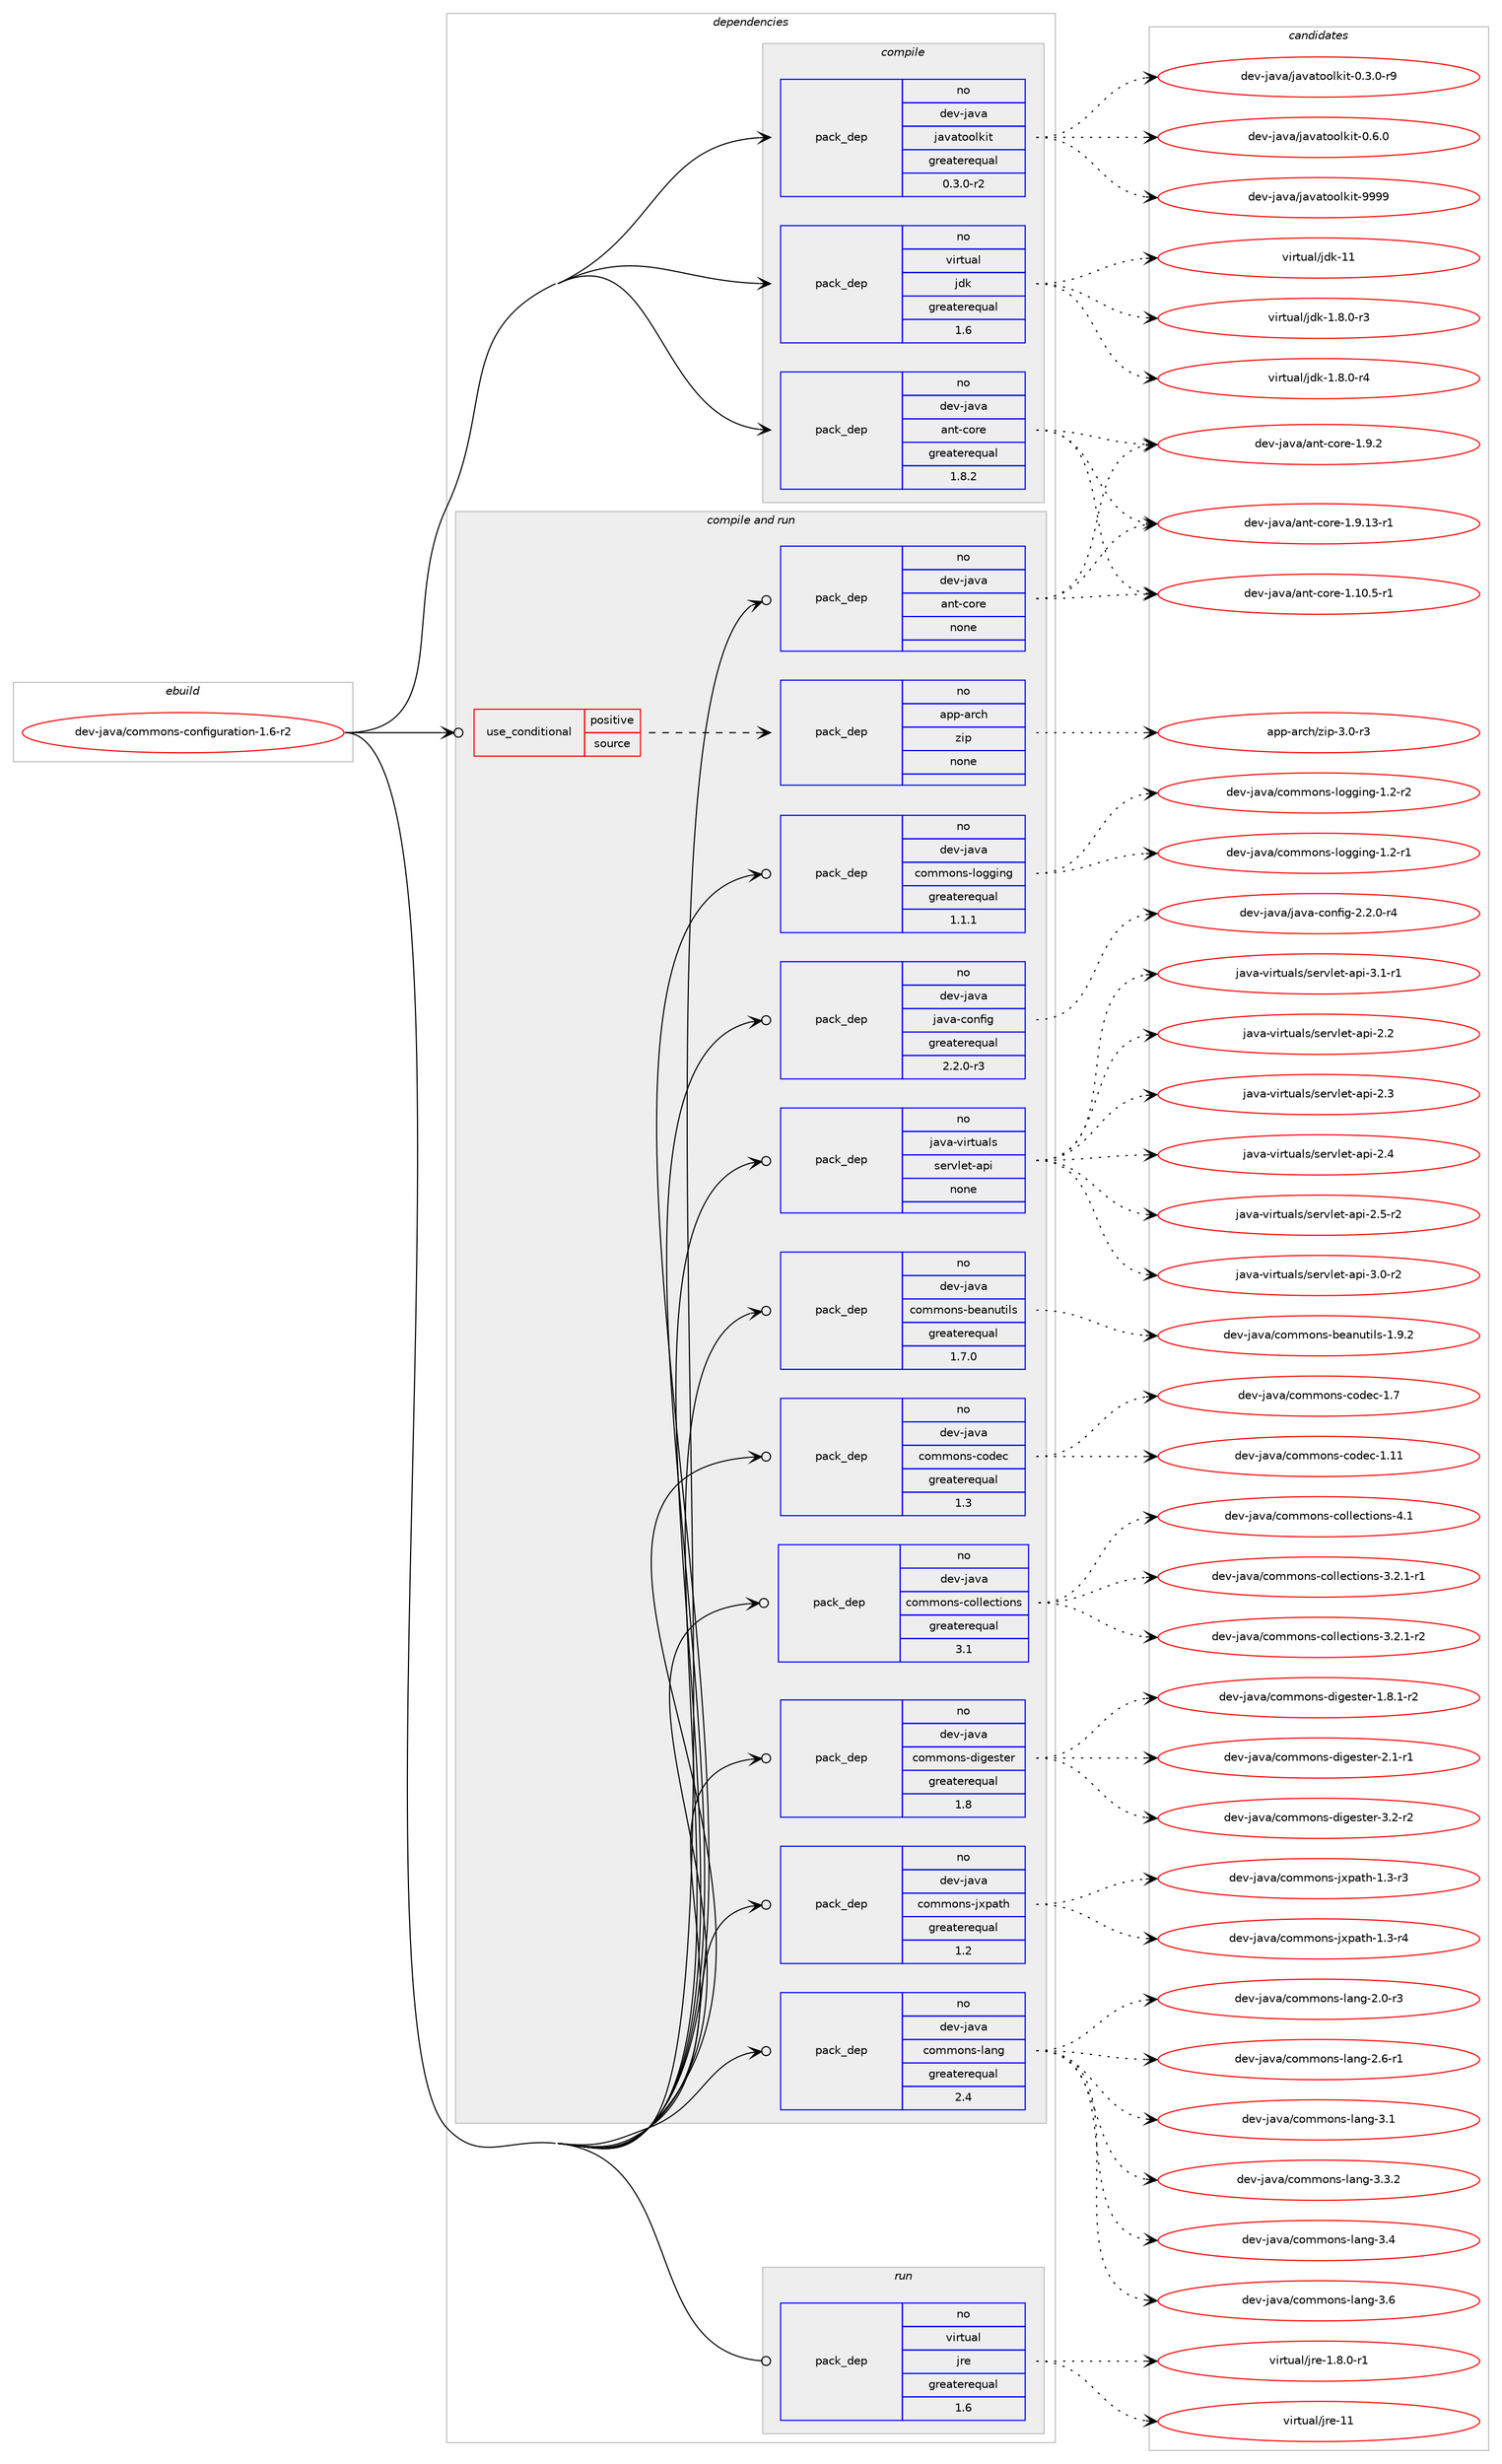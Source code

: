 digraph prolog {

# *************
# Graph options
# *************

newrank=true;
concentrate=true;
compound=true;
graph [rankdir=LR,fontname=Helvetica,fontsize=10,ranksep=1.5];#, ranksep=2.5, nodesep=0.2];
edge  [arrowhead=vee];
node  [fontname=Helvetica,fontsize=10];

# **********
# The ebuild
# **********

subgraph cluster_leftcol {
color=gray;
rank=same;
label=<<i>ebuild</i>>;
id [label="dev-java/commons-configuration-1.6-r2", color=red, width=4, href="../dev-java/commons-configuration-1.6-r2.svg"];
}

# ****************
# The dependencies
# ****************

subgraph cluster_midcol {
color=gray;
label=<<i>dependencies</i>>;
subgraph cluster_compile {
fillcolor="#eeeeee";
style=filled;
label=<<i>compile</i>>;
subgraph pack966781 {
dependency1351733 [label=<<TABLE BORDER="0" CELLBORDER="1" CELLSPACING="0" CELLPADDING="4" WIDTH="220"><TR><TD ROWSPAN="6" CELLPADDING="30">pack_dep</TD></TR><TR><TD WIDTH="110">no</TD></TR><TR><TD>dev-java</TD></TR><TR><TD>ant-core</TD></TR><TR><TD>greaterequal</TD></TR><TR><TD>1.8.2</TD></TR></TABLE>>, shape=none, color=blue];
}
id:e -> dependency1351733:w [weight=20,style="solid",arrowhead="vee"];
subgraph pack966782 {
dependency1351734 [label=<<TABLE BORDER="0" CELLBORDER="1" CELLSPACING="0" CELLPADDING="4" WIDTH="220"><TR><TD ROWSPAN="6" CELLPADDING="30">pack_dep</TD></TR><TR><TD WIDTH="110">no</TD></TR><TR><TD>dev-java</TD></TR><TR><TD>javatoolkit</TD></TR><TR><TD>greaterequal</TD></TR><TR><TD>0.3.0-r2</TD></TR></TABLE>>, shape=none, color=blue];
}
id:e -> dependency1351734:w [weight=20,style="solid",arrowhead="vee"];
subgraph pack966783 {
dependency1351735 [label=<<TABLE BORDER="0" CELLBORDER="1" CELLSPACING="0" CELLPADDING="4" WIDTH="220"><TR><TD ROWSPAN="6" CELLPADDING="30">pack_dep</TD></TR><TR><TD WIDTH="110">no</TD></TR><TR><TD>virtual</TD></TR><TR><TD>jdk</TD></TR><TR><TD>greaterequal</TD></TR><TR><TD>1.6</TD></TR></TABLE>>, shape=none, color=blue];
}
id:e -> dependency1351735:w [weight=20,style="solid",arrowhead="vee"];
}
subgraph cluster_compileandrun {
fillcolor="#eeeeee";
style=filled;
label=<<i>compile and run</i>>;
subgraph cond362524 {
dependency1351736 [label=<<TABLE BORDER="0" CELLBORDER="1" CELLSPACING="0" CELLPADDING="4"><TR><TD ROWSPAN="3" CELLPADDING="10">use_conditional</TD></TR><TR><TD>positive</TD></TR><TR><TD>source</TD></TR></TABLE>>, shape=none, color=red];
subgraph pack966784 {
dependency1351737 [label=<<TABLE BORDER="0" CELLBORDER="1" CELLSPACING="0" CELLPADDING="4" WIDTH="220"><TR><TD ROWSPAN="6" CELLPADDING="30">pack_dep</TD></TR><TR><TD WIDTH="110">no</TD></TR><TR><TD>app-arch</TD></TR><TR><TD>zip</TD></TR><TR><TD>none</TD></TR><TR><TD></TD></TR></TABLE>>, shape=none, color=blue];
}
dependency1351736:e -> dependency1351737:w [weight=20,style="dashed",arrowhead="vee"];
}
id:e -> dependency1351736:w [weight=20,style="solid",arrowhead="odotvee"];
subgraph pack966785 {
dependency1351738 [label=<<TABLE BORDER="0" CELLBORDER="1" CELLSPACING="0" CELLPADDING="4" WIDTH="220"><TR><TD ROWSPAN="6" CELLPADDING="30">pack_dep</TD></TR><TR><TD WIDTH="110">no</TD></TR><TR><TD>dev-java</TD></TR><TR><TD>ant-core</TD></TR><TR><TD>none</TD></TR><TR><TD></TD></TR></TABLE>>, shape=none, color=blue];
}
id:e -> dependency1351738:w [weight=20,style="solid",arrowhead="odotvee"];
subgraph pack966786 {
dependency1351739 [label=<<TABLE BORDER="0" CELLBORDER="1" CELLSPACING="0" CELLPADDING="4" WIDTH="220"><TR><TD ROWSPAN="6" CELLPADDING="30">pack_dep</TD></TR><TR><TD WIDTH="110">no</TD></TR><TR><TD>dev-java</TD></TR><TR><TD>commons-beanutils</TD></TR><TR><TD>greaterequal</TD></TR><TR><TD>1.7.0</TD></TR></TABLE>>, shape=none, color=blue];
}
id:e -> dependency1351739:w [weight=20,style="solid",arrowhead="odotvee"];
subgraph pack966787 {
dependency1351740 [label=<<TABLE BORDER="0" CELLBORDER="1" CELLSPACING="0" CELLPADDING="4" WIDTH="220"><TR><TD ROWSPAN="6" CELLPADDING="30">pack_dep</TD></TR><TR><TD WIDTH="110">no</TD></TR><TR><TD>dev-java</TD></TR><TR><TD>commons-codec</TD></TR><TR><TD>greaterequal</TD></TR><TR><TD>1.3</TD></TR></TABLE>>, shape=none, color=blue];
}
id:e -> dependency1351740:w [weight=20,style="solid",arrowhead="odotvee"];
subgraph pack966788 {
dependency1351741 [label=<<TABLE BORDER="0" CELLBORDER="1" CELLSPACING="0" CELLPADDING="4" WIDTH="220"><TR><TD ROWSPAN="6" CELLPADDING="30">pack_dep</TD></TR><TR><TD WIDTH="110">no</TD></TR><TR><TD>dev-java</TD></TR><TR><TD>commons-collections</TD></TR><TR><TD>greaterequal</TD></TR><TR><TD>3.1</TD></TR></TABLE>>, shape=none, color=blue];
}
id:e -> dependency1351741:w [weight=20,style="solid",arrowhead="odotvee"];
subgraph pack966789 {
dependency1351742 [label=<<TABLE BORDER="0" CELLBORDER="1" CELLSPACING="0" CELLPADDING="4" WIDTH="220"><TR><TD ROWSPAN="6" CELLPADDING="30">pack_dep</TD></TR><TR><TD WIDTH="110">no</TD></TR><TR><TD>dev-java</TD></TR><TR><TD>commons-digester</TD></TR><TR><TD>greaterequal</TD></TR><TR><TD>1.8</TD></TR></TABLE>>, shape=none, color=blue];
}
id:e -> dependency1351742:w [weight=20,style="solid",arrowhead="odotvee"];
subgraph pack966790 {
dependency1351743 [label=<<TABLE BORDER="0" CELLBORDER="1" CELLSPACING="0" CELLPADDING="4" WIDTH="220"><TR><TD ROWSPAN="6" CELLPADDING="30">pack_dep</TD></TR><TR><TD WIDTH="110">no</TD></TR><TR><TD>dev-java</TD></TR><TR><TD>commons-jxpath</TD></TR><TR><TD>greaterequal</TD></TR><TR><TD>1.2</TD></TR></TABLE>>, shape=none, color=blue];
}
id:e -> dependency1351743:w [weight=20,style="solid",arrowhead="odotvee"];
subgraph pack966791 {
dependency1351744 [label=<<TABLE BORDER="0" CELLBORDER="1" CELLSPACING="0" CELLPADDING="4" WIDTH="220"><TR><TD ROWSPAN="6" CELLPADDING="30">pack_dep</TD></TR><TR><TD WIDTH="110">no</TD></TR><TR><TD>dev-java</TD></TR><TR><TD>commons-lang</TD></TR><TR><TD>greaterequal</TD></TR><TR><TD>2.4</TD></TR></TABLE>>, shape=none, color=blue];
}
id:e -> dependency1351744:w [weight=20,style="solid",arrowhead="odotvee"];
subgraph pack966792 {
dependency1351745 [label=<<TABLE BORDER="0" CELLBORDER="1" CELLSPACING="0" CELLPADDING="4" WIDTH="220"><TR><TD ROWSPAN="6" CELLPADDING="30">pack_dep</TD></TR><TR><TD WIDTH="110">no</TD></TR><TR><TD>dev-java</TD></TR><TR><TD>commons-logging</TD></TR><TR><TD>greaterequal</TD></TR><TR><TD>1.1.1</TD></TR></TABLE>>, shape=none, color=blue];
}
id:e -> dependency1351745:w [weight=20,style="solid",arrowhead="odotvee"];
subgraph pack966793 {
dependency1351746 [label=<<TABLE BORDER="0" CELLBORDER="1" CELLSPACING="0" CELLPADDING="4" WIDTH="220"><TR><TD ROWSPAN="6" CELLPADDING="30">pack_dep</TD></TR><TR><TD WIDTH="110">no</TD></TR><TR><TD>dev-java</TD></TR><TR><TD>java-config</TD></TR><TR><TD>greaterequal</TD></TR><TR><TD>2.2.0-r3</TD></TR></TABLE>>, shape=none, color=blue];
}
id:e -> dependency1351746:w [weight=20,style="solid",arrowhead="odotvee"];
subgraph pack966794 {
dependency1351747 [label=<<TABLE BORDER="0" CELLBORDER="1" CELLSPACING="0" CELLPADDING="4" WIDTH="220"><TR><TD ROWSPAN="6" CELLPADDING="30">pack_dep</TD></TR><TR><TD WIDTH="110">no</TD></TR><TR><TD>java-virtuals</TD></TR><TR><TD>servlet-api</TD></TR><TR><TD>none</TD></TR><TR><TD></TD></TR></TABLE>>, shape=none, color=blue];
}
id:e -> dependency1351747:w [weight=20,style="solid",arrowhead="odotvee"];
}
subgraph cluster_run {
fillcolor="#eeeeee";
style=filled;
label=<<i>run</i>>;
subgraph pack966795 {
dependency1351748 [label=<<TABLE BORDER="0" CELLBORDER="1" CELLSPACING="0" CELLPADDING="4" WIDTH="220"><TR><TD ROWSPAN="6" CELLPADDING="30">pack_dep</TD></TR><TR><TD WIDTH="110">no</TD></TR><TR><TD>virtual</TD></TR><TR><TD>jre</TD></TR><TR><TD>greaterequal</TD></TR><TR><TD>1.6</TD></TR></TABLE>>, shape=none, color=blue];
}
id:e -> dependency1351748:w [weight=20,style="solid",arrowhead="odot"];
}
}

# **************
# The candidates
# **************

subgraph cluster_choices {
rank=same;
color=gray;
label=<<i>candidates</i>>;

subgraph choice966781 {
color=black;
nodesep=1;
choice10010111845106971189747971101164599111114101454946494846534511449 [label="dev-java/ant-core-1.10.5-r1", color=red, width=4,href="../dev-java/ant-core-1.10.5-r1.svg"];
choice10010111845106971189747971101164599111114101454946574649514511449 [label="dev-java/ant-core-1.9.13-r1", color=red, width=4,href="../dev-java/ant-core-1.9.13-r1.svg"];
choice10010111845106971189747971101164599111114101454946574650 [label="dev-java/ant-core-1.9.2", color=red, width=4,href="../dev-java/ant-core-1.9.2.svg"];
dependency1351733:e -> choice10010111845106971189747971101164599111114101454946494846534511449:w [style=dotted,weight="100"];
dependency1351733:e -> choice10010111845106971189747971101164599111114101454946574649514511449:w [style=dotted,weight="100"];
dependency1351733:e -> choice10010111845106971189747971101164599111114101454946574650:w [style=dotted,weight="100"];
}
subgraph choice966782 {
color=black;
nodesep=1;
choice1001011184510697118974710697118971161111111081071051164548465146484511457 [label="dev-java/javatoolkit-0.3.0-r9", color=red, width=4,href="../dev-java/javatoolkit-0.3.0-r9.svg"];
choice100101118451069711897471069711897116111111108107105116454846544648 [label="dev-java/javatoolkit-0.6.0", color=red, width=4,href="../dev-java/javatoolkit-0.6.0.svg"];
choice1001011184510697118974710697118971161111111081071051164557575757 [label="dev-java/javatoolkit-9999", color=red, width=4,href="../dev-java/javatoolkit-9999.svg"];
dependency1351734:e -> choice1001011184510697118974710697118971161111111081071051164548465146484511457:w [style=dotted,weight="100"];
dependency1351734:e -> choice100101118451069711897471069711897116111111108107105116454846544648:w [style=dotted,weight="100"];
dependency1351734:e -> choice1001011184510697118974710697118971161111111081071051164557575757:w [style=dotted,weight="100"];
}
subgraph choice966783 {
color=black;
nodesep=1;
choice11810511411611797108471061001074549465646484511451 [label="virtual/jdk-1.8.0-r3", color=red, width=4,href="../virtual/jdk-1.8.0-r3.svg"];
choice11810511411611797108471061001074549465646484511452 [label="virtual/jdk-1.8.0-r4", color=red, width=4,href="../virtual/jdk-1.8.0-r4.svg"];
choice1181051141161179710847106100107454949 [label="virtual/jdk-11", color=red, width=4,href="../virtual/jdk-11.svg"];
dependency1351735:e -> choice11810511411611797108471061001074549465646484511451:w [style=dotted,weight="100"];
dependency1351735:e -> choice11810511411611797108471061001074549465646484511452:w [style=dotted,weight="100"];
dependency1351735:e -> choice1181051141161179710847106100107454949:w [style=dotted,weight="100"];
}
subgraph choice966784 {
color=black;
nodesep=1;
choice9711211245971149910447122105112455146484511451 [label="app-arch/zip-3.0-r3", color=red, width=4,href="../app-arch/zip-3.0-r3.svg"];
dependency1351737:e -> choice9711211245971149910447122105112455146484511451:w [style=dotted,weight="100"];
}
subgraph choice966785 {
color=black;
nodesep=1;
choice10010111845106971189747971101164599111114101454946494846534511449 [label="dev-java/ant-core-1.10.5-r1", color=red, width=4,href="../dev-java/ant-core-1.10.5-r1.svg"];
choice10010111845106971189747971101164599111114101454946574649514511449 [label="dev-java/ant-core-1.9.13-r1", color=red, width=4,href="../dev-java/ant-core-1.9.13-r1.svg"];
choice10010111845106971189747971101164599111114101454946574650 [label="dev-java/ant-core-1.9.2", color=red, width=4,href="../dev-java/ant-core-1.9.2.svg"];
dependency1351738:e -> choice10010111845106971189747971101164599111114101454946494846534511449:w [style=dotted,weight="100"];
dependency1351738:e -> choice10010111845106971189747971101164599111114101454946574649514511449:w [style=dotted,weight="100"];
dependency1351738:e -> choice10010111845106971189747971101164599111114101454946574650:w [style=dotted,weight="100"];
}
subgraph choice966786 {
color=black;
nodesep=1;
choice1001011184510697118974799111109109111110115459810197110117116105108115454946574650 [label="dev-java/commons-beanutils-1.9.2", color=red, width=4,href="../dev-java/commons-beanutils-1.9.2.svg"];
dependency1351739:e -> choice1001011184510697118974799111109109111110115459810197110117116105108115454946574650:w [style=dotted,weight="100"];
}
subgraph choice966787 {
color=black;
nodesep=1;
choice10010111845106971189747991111091091111101154599111100101994549464949 [label="dev-java/commons-codec-1.11", color=red, width=4,href="../dev-java/commons-codec-1.11.svg"];
choice100101118451069711897479911110910911111011545991111001019945494655 [label="dev-java/commons-codec-1.7", color=red, width=4,href="../dev-java/commons-codec-1.7.svg"];
dependency1351740:e -> choice10010111845106971189747991111091091111101154599111100101994549464949:w [style=dotted,weight="100"];
dependency1351740:e -> choice100101118451069711897479911110910911111011545991111001019945494655:w [style=dotted,weight="100"];
}
subgraph choice966788 {
color=black;
nodesep=1;
choice10010111845106971189747991111091091111101154599111108108101991161051111101154551465046494511449 [label="dev-java/commons-collections-3.2.1-r1", color=red, width=4,href="../dev-java/commons-collections-3.2.1-r1.svg"];
choice10010111845106971189747991111091091111101154599111108108101991161051111101154551465046494511450 [label="dev-java/commons-collections-3.2.1-r2", color=red, width=4,href="../dev-java/commons-collections-3.2.1-r2.svg"];
choice100101118451069711897479911110910911111011545991111081081019911610511111011545524649 [label="dev-java/commons-collections-4.1", color=red, width=4,href="../dev-java/commons-collections-4.1.svg"];
dependency1351741:e -> choice10010111845106971189747991111091091111101154599111108108101991161051111101154551465046494511449:w [style=dotted,weight="100"];
dependency1351741:e -> choice10010111845106971189747991111091091111101154599111108108101991161051111101154551465046494511450:w [style=dotted,weight="100"];
dependency1351741:e -> choice100101118451069711897479911110910911111011545991111081081019911610511111011545524649:w [style=dotted,weight="100"];
}
subgraph choice966789 {
color=black;
nodesep=1;
choice1001011184510697118974799111109109111110115451001051031011151161011144549465646494511450 [label="dev-java/commons-digester-1.8.1-r2", color=red, width=4,href="../dev-java/commons-digester-1.8.1-r2.svg"];
choice100101118451069711897479911110910911111011545100105103101115116101114455046494511449 [label="dev-java/commons-digester-2.1-r1", color=red, width=4,href="../dev-java/commons-digester-2.1-r1.svg"];
choice100101118451069711897479911110910911111011545100105103101115116101114455146504511450 [label="dev-java/commons-digester-3.2-r2", color=red, width=4,href="../dev-java/commons-digester-3.2-r2.svg"];
dependency1351742:e -> choice1001011184510697118974799111109109111110115451001051031011151161011144549465646494511450:w [style=dotted,weight="100"];
dependency1351742:e -> choice100101118451069711897479911110910911111011545100105103101115116101114455046494511449:w [style=dotted,weight="100"];
dependency1351742:e -> choice100101118451069711897479911110910911111011545100105103101115116101114455146504511450:w [style=dotted,weight="100"];
}
subgraph choice966790 {
color=black;
nodesep=1;
choice10010111845106971189747991111091091111101154510612011297116104454946514511451 [label="dev-java/commons-jxpath-1.3-r3", color=red, width=4,href="../dev-java/commons-jxpath-1.3-r3.svg"];
choice10010111845106971189747991111091091111101154510612011297116104454946514511452 [label="dev-java/commons-jxpath-1.3-r4", color=red, width=4,href="../dev-java/commons-jxpath-1.3-r4.svg"];
dependency1351743:e -> choice10010111845106971189747991111091091111101154510612011297116104454946514511451:w [style=dotted,weight="100"];
dependency1351743:e -> choice10010111845106971189747991111091091111101154510612011297116104454946514511452:w [style=dotted,weight="100"];
}
subgraph choice966791 {
color=black;
nodesep=1;
choice10010111845106971189747991111091091111101154510897110103455046484511451 [label="dev-java/commons-lang-2.0-r3", color=red, width=4,href="../dev-java/commons-lang-2.0-r3.svg"];
choice10010111845106971189747991111091091111101154510897110103455046544511449 [label="dev-java/commons-lang-2.6-r1", color=red, width=4,href="../dev-java/commons-lang-2.6-r1.svg"];
choice1001011184510697118974799111109109111110115451089711010345514649 [label="dev-java/commons-lang-3.1", color=red, width=4,href="../dev-java/commons-lang-3.1.svg"];
choice10010111845106971189747991111091091111101154510897110103455146514650 [label="dev-java/commons-lang-3.3.2", color=red, width=4,href="../dev-java/commons-lang-3.3.2.svg"];
choice1001011184510697118974799111109109111110115451089711010345514652 [label="dev-java/commons-lang-3.4", color=red, width=4,href="../dev-java/commons-lang-3.4.svg"];
choice1001011184510697118974799111109109111110115451089711010345514654 [label="dev-java/commons-lang-3.6", color=red, width=4,href="../dev-java/commons-lang-3.6.svg"];
dependency1351744:e -> choice10010111845106971189747991111091091111101154510897110103455046484511451:w [style=dotted,weight="100"];
dependency1351744:e -> choice10010111845106971189747991111091091111101154510897110103455046544511449:w [style=dotted,weight="100"];
dependency1351744:e -> choice1001011184510697118974799111109109111110115451089711010345514649:w [style=dotted,weight="100"];
dependency1351744:e -> choice10010111845106971189747991111091091111101154510897110103455146514650:w [style=dotted,weight="100"];
dependency1351744:e -> choice1001011184510697118974799111109109111110115451089711010345514652:w [style=dotted,weight="100"];
dependency1351744:e -> choice1001011184510697118974799111109109111110115451089711010345514654:w [style=dotted,weight="100"];
}
subgraph choice966792 {
color=black;
nodesep=1;
choice100101118451069711897479911110910911111011545108111103103105110103454946504511449 [label="dev-java/commons-logging-1.2-r1", color=red, width=4,href="../dev-java/commons-logging-1.2-r1.svg"];
choice100101118451069711897479911110910911111011545108111103103105110103454946504511450 [label="dev-java/commons-logging-1.2-r2", color=red, width=4,href="../dev-java/commons-logging-1.2-r2.svg"];
dependency1351745:e -> choice100101118451069711897479911110910911111011545108111103103105110103454946504511449:w [style=dotted,weight="100"];
dependency1351745:e -> choice100101118451069711897479911110910911111011545108111103103105110103454946504511450:w [style=dotted,weight="100"];
}
subgraph choice966793 {
color=black;
nodesep=1;
choice10010111845106971189747106971189745991111101021051034550465046484511452 [label="dev-java/java-config-2.2.0-r4", color=red, width=4,href="../dev-java/java-config-2.2.0-r4.svg"];
dependency1351746:e -> choice10010111845106971189747106971189745991111101021051034550465046484511452:w [style=dotted,weight="100"];
}
subgraph choice966794 {
color=black;
nodesep=1;
choice1069711897451181051141161179710811547115101114118108101116459711210545504650 [label="java-virtuals/servlet-api-2.2", color=red, width=4,href="../java-virtuals/servlet-api-2.2.svg"];
choice1069711897451181051141161179710811547115101114118108101116459711210545504651 [label="java-virtuals/servlet-api-2.3", color=red, width=4,href="../java-virtuals/servlet-api-2.3.svg"];
choice1069711897451181051141161179710811547115101114118108101116459711210545504652 [label="java-virtuals/servlet-api-2.4", color=red, width=4,href="../java-virtuals/servlet-api-2.4.svg"];
choice10697118974511810511411611797108115471151011141181081011164597112105455046534511450 [label="java-virtuals/servlet-api-2.5-r2", color=red, width=4,href="../java-virtuals/servlet-api-2.5-r2.svg"];
choice10697118974511810511411611797108115471151011141181081011164597112105455146484511450 [label="java-virtuals/servlet-api-3.0-r2", color=red, width=4,href="../java-virtuals/servlet-api-3.0-r2.svg"];
choice10697118974511810511411611797108115471151011141181081011164597112105455146494511449 [label="java-virtuals/servlet-api-3.1-r1", color=red, width=4,href="../java-virtuals/servlet-api-3.1-r1.svg"];
dependency1351747:e -> choice1069711897451181051141161179710811547115101114118108101116459711210545504650:w [style=dotted,weight="100"];
dependency1351747:e -> choice1069711897451181051141161179710811547115101114118108101116459711210545504651:w [style=dotted,weight="100"];
dependency1351747:e -> choice1069711897451181051141161179710811547115101114118108101116459711210545504652:w [style=dotted,weight="100"];
dependency1351747:e -> choice10697118974511810511411611797108115471151011141181081011164597112105455046534511450:w [style=dotted,weight="100"];
dependency1351747:e -> choice10697118974511810511411611797108115471151011141181081011164597112105455146484511450:w [style=dotted,weight="100"];
dependency1351747:e -> choice10697118974511810511411611797108115471151011141181081011164597112105455146494511449:w [style=dotted,weight="100"];
}
subgraph choice966795 {
color=black;
nodesep=1;
choice11810511411611797108471061141014549465646484511449 [label="virtual/jre-1.8.0-r1", color=red, width=4,href="../virtual/jre-1.8.0-r1.svg"];
choice1181051141161179710847106114101454949 [label="virtual/jre-11", color=red, width=4,href="../virtual/jre-11.svg"];
dependency1351748:e -> choice11810511411611797108471061141014549465646484511449:w [style=dotted,weight="100"];
dependency1351748:e -> choice1181051141161179710847106114101454949:w [style=dotted,weight="100"];
}
}

}
